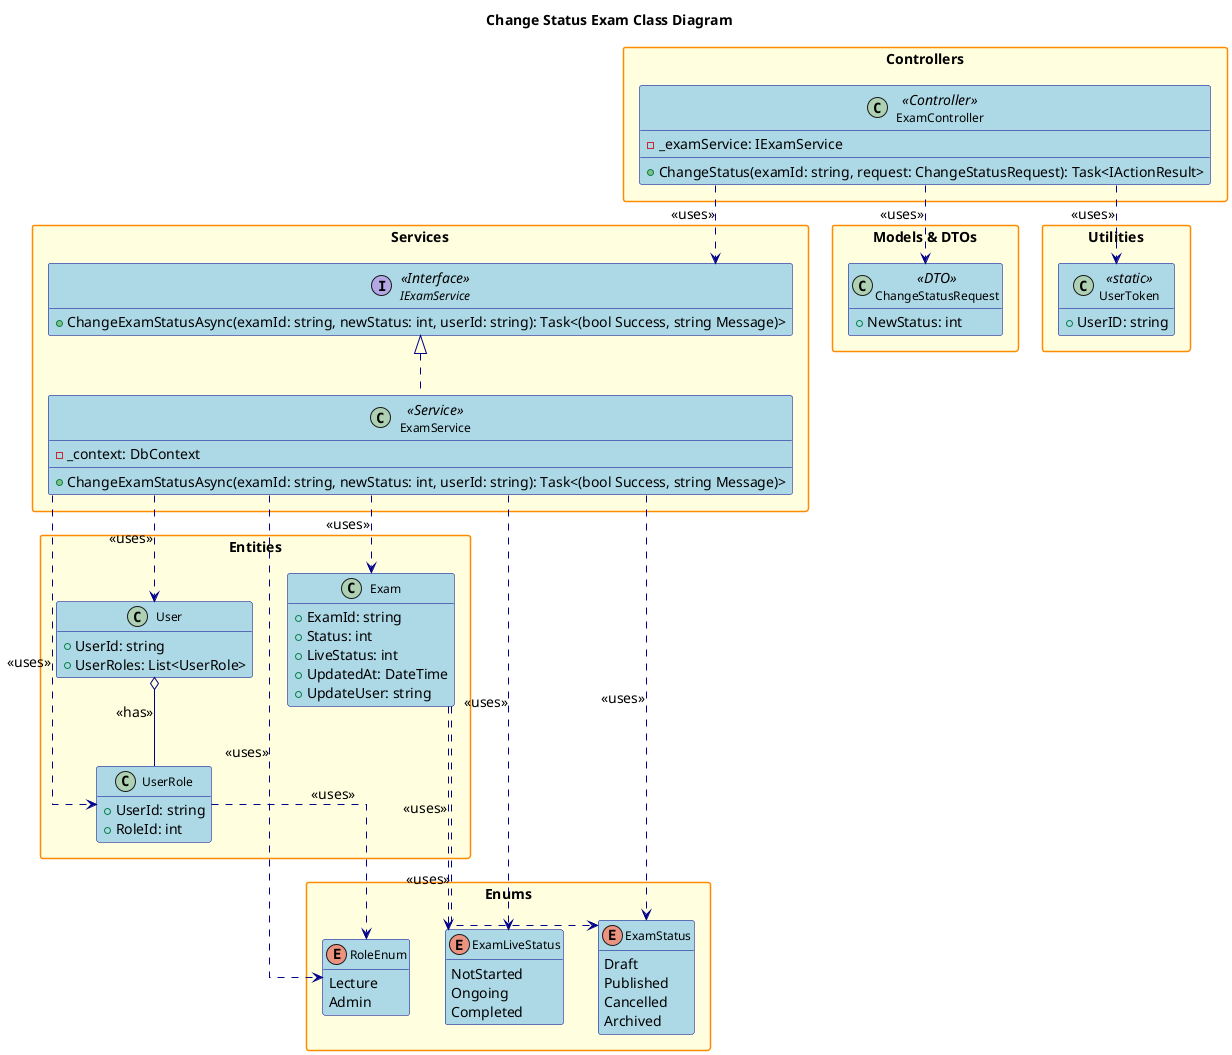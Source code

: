 @startuml
' Class Diagram for Change Status Exam Feature

title Change Status Exam Class Diagram

hide empty members
skinparam packageStyle rectangle
skinparam linetype ortho
skinparam defaultFontSize 14
skinparam defaultFontName Arial
skinparam classFontSize 12
skinparam classFontName Arial
skinparam noteFontSize 11
skinparam noteFontName Arial

' Increase spacing and sizing
skinparam class {
    BackgroundColor LightBlue
    BorderColor DarkBlue
    ArrowColor DarkBlue
    FontSize 12
}

skinparam package {
    BackgroundColor LightYellow
    BorderColor DarkOrange
    FontSize 14
    FontStyle bold
}

skinparam interface {
    BackgroundColor LightGreen
    BorderColor DarkGreen
    FontSize 12
}

skinparam enum {
    BackgroundColor LightCyan
    BorderColor DarkCyan
    FontSize 12
}

package "Controllers" {
    class ExamController <<Controller>> {
        - _examService: IExamService
        + ChangeStatus(examId: string, request: ChangeStatusRequest): Task<IActionResult>
    }
}

package "Services" {
    interface IExamService <<Interface>> {
        + ChangeExamStatusAsync(examId: string, newStatus: int, userId: string): Task<(bool Success, string Message)>
    }
    class ExamService <<Service>> {
        - _context: DbContext
        + ChangeExamStatusAsync(examId: string, newStatus: int, userId: string): Task<(bool Success, string Message)>
    }
}

package "Models & DTOs" {
    class ChangeStatusRequest <<DTO>> {
        + NewStatus: int
    }
}

package "Entities" {
    class Exam {
        + ExamId: string
        + Status: int
        + LiveStatus: int
        + UpdatedAt: DateTime
        + UpdateUser: string
    }
    class User {
        + UserId: string
        + UserRoles: List<UserRole>
    }
    class UserRole {
        + UserId: string
        + RoleId: int
    }
}

package "Enums" {
    enum RoleEnum {
        Lecture
        Admin
    }
    enum ExamStatus {
        Draft
        Published
        Cancelled
        Archived
    }
    enum ExamLiveStatus {
        NotStarted
        Ongoing
        Completed
    }
}

package "Utilities" {
    class UserToken <<static>> {
        + UserID: string
    }
}

' Relationships
ExamController ..> IExamService : <<uses>>
ExamController ..> ChangeStatusRequest : <<uses>>
ExamController ..> UserToken : <<uses>>
IExamService <|.. ExamService
ExamService ..> Exam : <<uses>>
ExamService ..> User : <<uses>>
ExamService ..> UserRole : <<uses>>
ExamService ..> RoleEnum : <<uses>>
ExamService ..> ExamStatus : <<uses>>
ExamService ..> ExamLiveStatus : <<uses>>

User o-- UserRole : <<has>>
Exam ..> ExamStatus : <<uses>>
Exam ..> ExamLiveStatus : <<uses>>
UserRole ..> RoleEnum : <<uses>>

@enduml 
